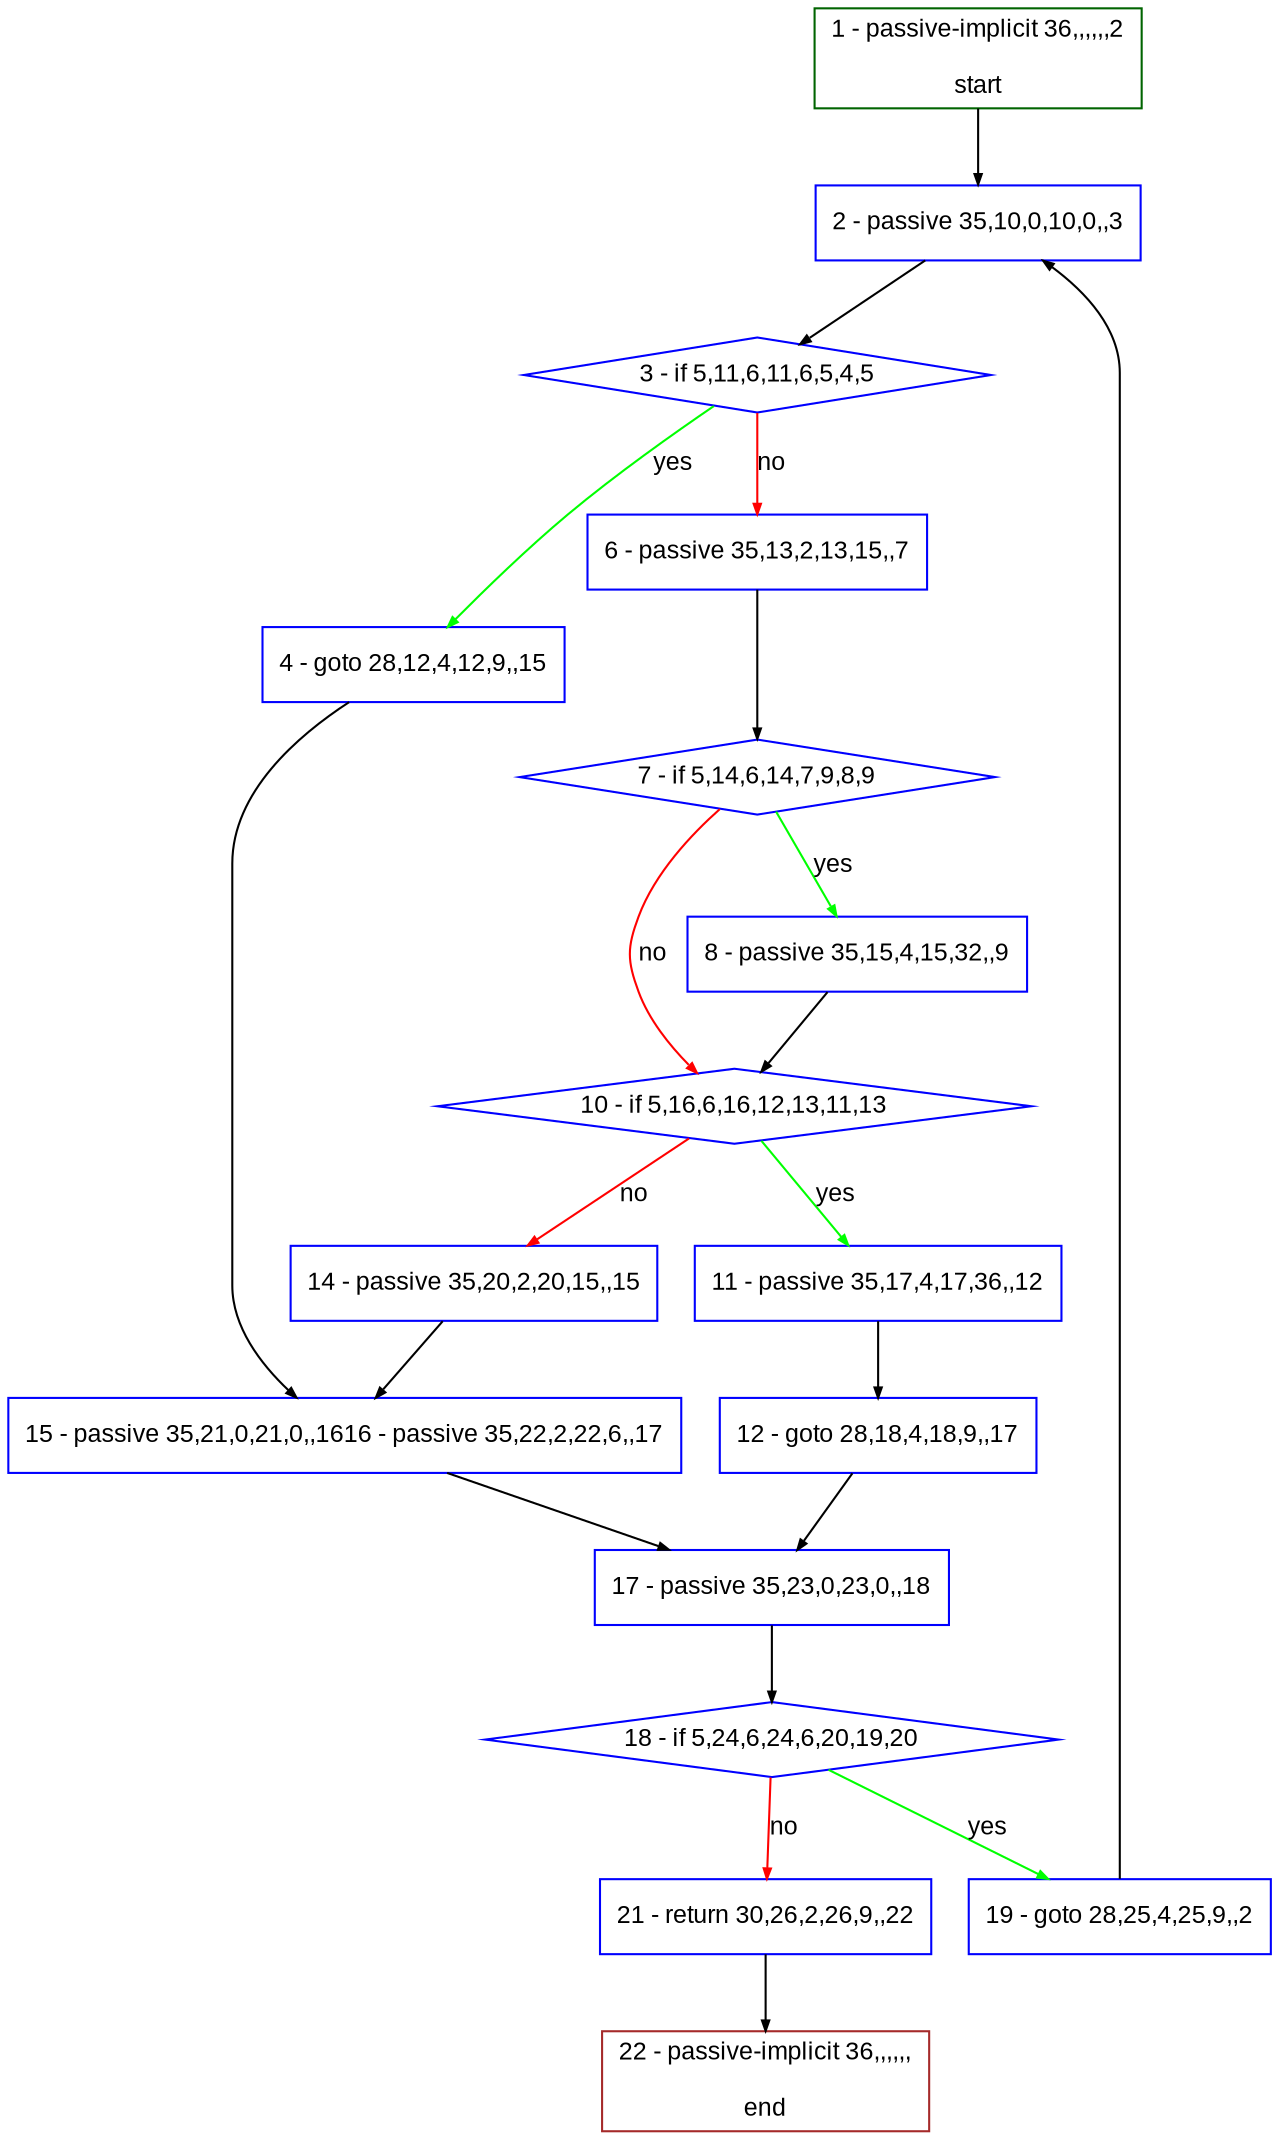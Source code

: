 digraph "" {
  graph [bgcolor="white", fillcolor="#FFFFCC", pack="true", packmode="clust", fontname="Arial", label="", fontsize="12", compound="true", style="rounded,filled"];
  node [node_initialized="no", fillcolor="white", fontname="Arial", label="", color="grey", fontsize="12", fixedsize="false", compound="true", shape="rectangle", style="filled"];
  edge [arrowtail="none", lhead="", fontcolor="black", fontname="Arial", label="", color="black", fontsize="12", arrowhead="normal", arrowsize="0.5", compound="true", ltail="", dir="forward"];
  __N1 [fillcolor="#ffffff", label="2 - passive 35,10,0,10,0,,3", color="#0000ff", shape="box", style="filled"];
  __N2 [fillcolor="#ffffff", label="1 - passive-implicit 36,,,,,,2\n\nstart", color="#006400", shape="box", style="filled"];
  __N3 [fillcolor="#ffffff", label="3 - if 5,11,6,11,6,5,4,5", color="#0000ff", shape="diamond", style="filled"];
  __N4 [fillcolor="#ffffff", label="4 - goto 28,12,4,12,9,,15", color="#0000ff", shape="box", style="filled"];
  __N5 [fillcolor="#ffffff", label="6 - passive 35,13,2,13,15,,7", color="#0000ff", shape="box", style="filled"];
  __N6 [fillcolor="#ffffff", label="15 - passive 35,21,0,21,0,,1616 - passive 35,22,2,22,6,,17", color="#0000ff", shape="box", style="filled"];
  __N7 [fillcolor="#ffffff", label="7 - if 5,14,6,14,7,9,8,9", color="#0000ff", shape="diamond", style="filled"];
  __N8 [fillcolor="#ffffff", label="8 - passive 35,15,4,15,32,,9", color="#0000ff", shape="box", style="filled"];
  __N9 [fillcolor="#ffffff", label="10 - if 5,16,6,16,12,13,11,13", color="#0000ff", shape="diamond", style="filled"];
  __N10 [fillcolor="#ffffff", label="11 - passive 35,17,4,17,36,,12", color="#0000ff", shape="box", style="filled"];
  __N11 [fillcolor="#ffffff", label="14 - passive 35,20,2,20,15,,15", color="#0000ff", shape="box", style="filled"];
  __N12 [fillcolor="#ffffff", label="12 - goto 28,18,4,18,9,,17", color="#0000ff", shape="box", style="filled"];
  __N13 [fillcolor="#ffffff", label="17 - passive 35,23,0,23,0,,18", color="#0000ff", shape="box", style="filled"];
  __N14 [fillcolor="#ffffff", label="18 - if 5,24,6,24,6,20,19,20", color="#0000ff", shape="diamond", style="filled"];
  __N15 [fillcolor="#ffffff", label="19 - goto 28,25,4,25,9,,2", color="#0000ff", shape="box", style="filled"];
  __N16 [fillcolor="#ffffff", label="21 - return 30,26,2,26,9,,22", color="#0000ff", shape="box", style="filled"];
  __N17 [fillcolor="#ffffff", label="22 - passive-implicit 36,,,,,,\n\nend", color="#a52a2a", shape="box", style="filled"];
  __N2 -> __N1 [arrowtail="none", color="#000000", label="", arrowhead="normal", dir="forward"];
  __N1 -> __N3 [arrowtail="none", color="#000000", label="", arrowhead="normal", dir="forward"];
  __N3 -> __N4 [arrowtail="none", color="#00ff00", label="yes", arrowhead="normal", dir="forward"];
  __N3 -> __N5 [arrowtail="none", color="#ff0000", label="no", arrowhead="normal", dir="forward"];
  __N4 -> __N6 [arrowtail="none", color="#000000", label="", arrowhead="normal", dir="forward"];
  __N5 -> __N7 [arrowtail="none", color="#000000", label="", arrowhead="normal", dir="forward"];
  __N7 -> __N8 [arrowtail="none", color="#00ff00", label="yes", arrowhead="normal", dir="forward"];
  __N7 -> __N9 [arrowtail="none", color="#ff0000", label="no", arrowhead="normal", dir="forward"];
  __N8 -> __N9 [arrowtail="none", color="#000000", label="", arrowhead="normal", dir="forward"];
  __N9 -> __N10 [arrowtail="none", color="#00ff00", label="yes", arrowhead="normal", dir="forward"];
  __N9 -> __N11 [arrowtail="none", color="#ff0000", label="no", arrowhead="normal", dir="forward"];
  __N10 -> __N12 [arrowtail="none", color="#000000", label="", arrowhead="normal", dir="forward"];
  __N12 -> __N13 [arrowtail="none", color="#000000", label="", arrowhead="normal", dir="forward"];
  __N11 -> __N6 [arrowtail="none", color="#000000", label="", arrowhead="normal", dir="forward"];
  __N6 -> __N13 [arrowtail="none", color="#000000", label="", arrowhead="normal", dir="forward"];
  __N13 -> __N14 [arrowtail="none", color="#000000", label="", arrowhead="normal", dir="forward"];
  __N14 -> __N15 [arrowtail="none", color="#00ff00", label="yes", arrowhead="normal", dir="forward"];
  __N14 -> __N16 [arrowtail="none", color="#ff0000", label="no", arrowhead="normal", dir="forward"];
  __N15 -> __N1 [arrowtail="none", color="#000000", label="", arrowhead="normal", dir="forward"];
  __N16 -> __N17 [arrowtail="none", color="#000000", label="", arrowhead="normal", dir="forward"];
}

